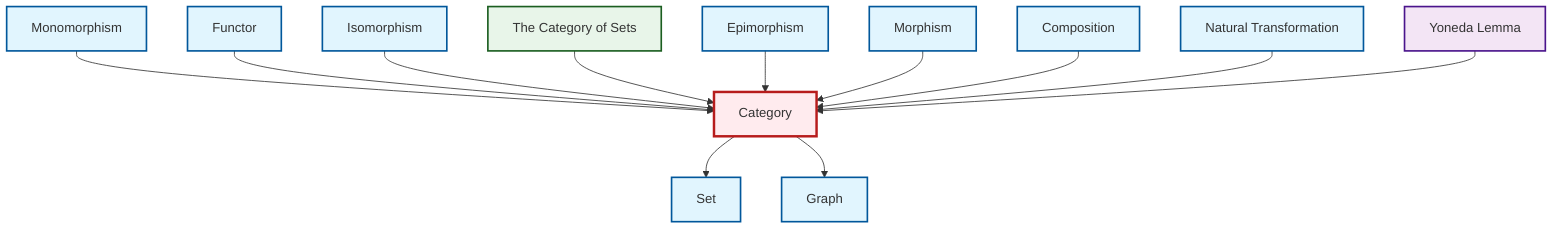 graph TD
    classDef definition fill:#e1f5fe,stroke:#01579b,stroke-width:2px
    classDef theorem fill:#f3e5f5,stroke:#4a148c,stroke-width:2px
    classDef axiom fill:#fff3e0,stroke:#e65100,stroke-width:2px
    classDef example fill:#e8f5e9,stroke:#1b5e20,stroke-width:2px
    classDef current fill:#ffebee,stroke:#b71c1c,stroke-width:3px
    def-category["Category"]:::definition
    def-epimorphism["Epimorphism"]:::definition
    def-set["Set"]:::definition
    def-natural-transformation["Natural Transformation"]:::definition
    def-graph["Graph"]:::definition
    def-isomorphism["Isomorphism"]:::definition
    def-monomorphism["Monomorphism"]:::definition
    def-composition["Composition"]:::definition
    def-morphism["Morphism"]:::definition
    thm-yoneda["Yoneda Lemma"]:::theorem
    ex-set-category["The Category of Sets"]:::example
    def-functor["Functor"]:::definition
    def-monomorphism --> def-category
    def-functor --> def-category
    def-isomorphism --> def-category
    ex-set-category --> def-category
    def-category --> def-set
    def-epimorphism --> def-category
    def-morphism --> def-category
    def-category --> def-graph
    def-composition --> def-category
    def-natural-transformation --> def-category
    thm-yoneda --> def-category
    class def-category current